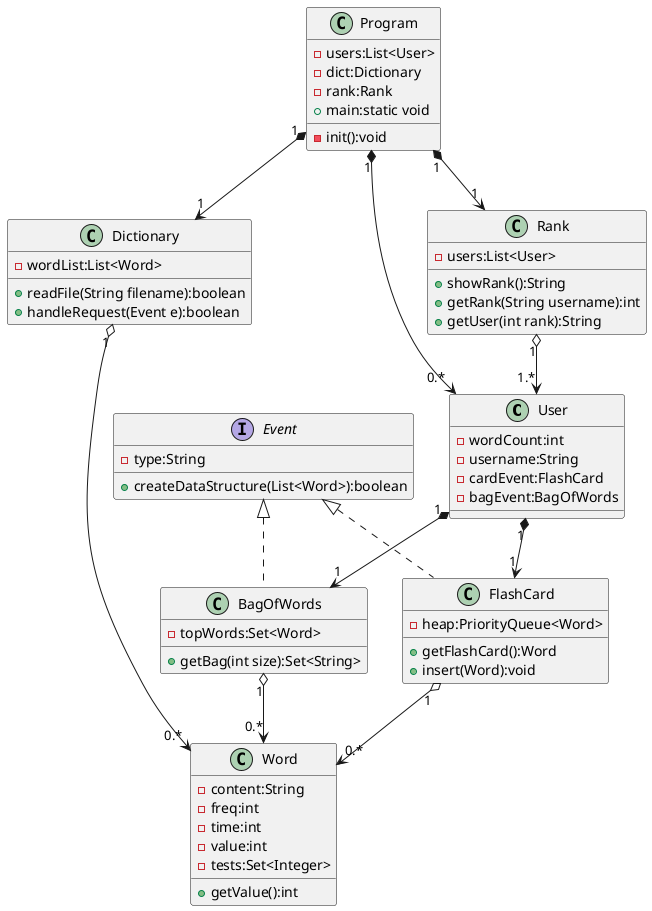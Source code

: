 @startuml

class User{
    -wordCount:int
    -username:String
    -cardEvent:FlashCard
    -bagEvent:BagOfWords
}

class Rank {
    -users:List<User>
    +showRank():String
    +getRank(String username):int
    +getUser(int rank):String   
}

class Program {
    -users:List<User>
    -dict:Dictionary
    -rank:Rank
    -init():void
    +main:static void
}


class Dictionary {
    -wordList:List<Word>
    +readFile(String filename):boolean
    +handleRequest(Event e):boolean
}

interface Event {
    -type:String
    +createDataStructure(List<Word>):boolean
}

class FlashCard implements Event {
    -heap:PriorityQueue<Word>
    +getFlashCard():Word
    +insert(Word):void
}

class BagOfWords implements Event {
    -topWords:Set<Word>
    +getBag(int size):Set<String>
}

class Word {
    -content:String
    -freq:int
    -time:int
    -value:int
    -tests:Set<Integer>
    +getValue():int
}

Program "1" *--> "0.*" User
Program "1" *--> "1" Rank
Program "1" *--> "1" Dictionary

Dictionary "1" o--> "0.*" Word

User "1" *--> "1" FlashCard
User "1" *--> "1" BagOfWords

FlashCard "1" o--> "0.*" Word
BagOfWords "1" o--> "0.*" Word
Rank "1" o--> "1.*" User

@enduml